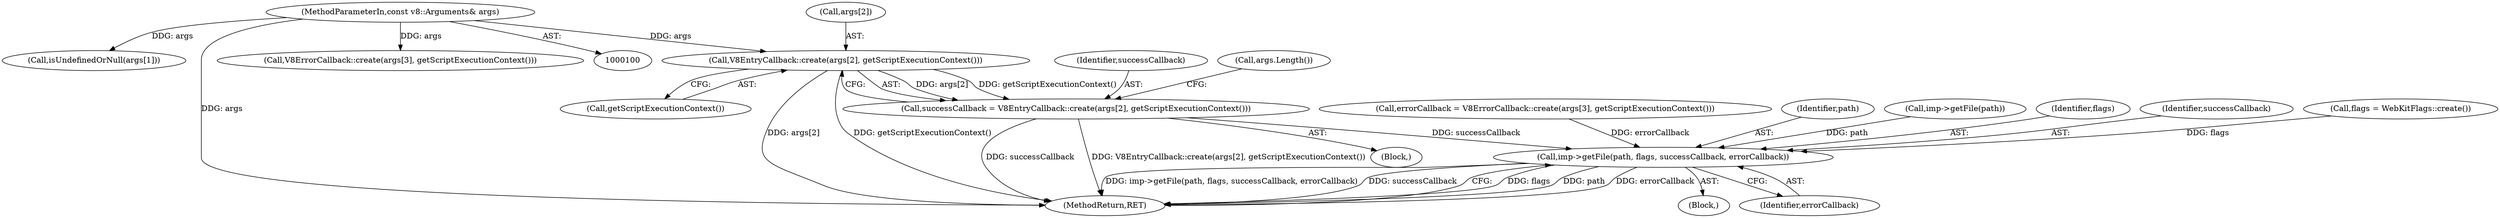 digraph "0_Chrome_e9372a1bfd3588a80fcf49aa07321f0971dd6091_51@API" {
"1000204" [label="(Call,V8EntryCallback::create(args[2], getScriptExecutionContext()))"];
"1000101" [label="(MethodParameterIn,const v8::Arguments& args)"];
"1000202" [label="(Call,successCallback = V8EntryCallback::create(args[2], getScriptExecutionContext()))"];
"1000235" [label="(Call,imp->getFile(path, flags, successCallback, errorCallback))"];
"1000205" [label="(Call,args[2])"];
"1000128" [label="(Call,isUndefinedOrNull(args[1]))"];
"1000101" [label="(MethodParameterIn,const v8::Arguments& args)"];
"1000228" [label="(Call,errorCallback = V8ErrorCallback::create(args[3], getScriptExecutionContext()))"];
"1000208" [label="(Call,getScriptExecutionContext())"];
"1000203" [label="(Identifier,successCallback)"];
"1000236" [label="(Identifier,path)"];
"1000122" [label="(Call,imp->getFile(path))"];
"1000237" [label="(Identifier,flags)"];
"1000202" [label="(Call,successCallback = V8EntryCallback::create(args[2], getScriptExecutionContext()))"];
"1000239" [label="(Identifier,errorCallback)"];
"1000235" [label="(Call,imp->getFile(path, flags, successCallback, errorCallback))"];
"1000213" [label="(Call,args.Length())"];
"1000240" [label="(MethodReturn,RET)"];
"1000204" [label="(Call,V8EntryCallback::create(args[2], getScriptExecutionContext()))"];
"1000238" [label="(Identifier,successCallback)"];
"1000230" [label="(Call,V8ErrorCallback::create(args[3], getScriptExecutionContext()))"];
"1000194" [label="(Block,)"];
"1000134" [label="(Call,flags = WebKitFlags::create())"];
"1000102" [label="(Block,)"];
"1000204" -> "1000202"  [label="AST: "];
"1000204" -> "1000208"  [label="CFG: "];
"1000205" -> "1000204"  [label="AST: "];
"1000208" -> "1000204"  [label="AST: "];
"1000202" -> "1000204"  [label="CFG: "];
"1000204" -> "1000240"  [label="DDG: args[2]"];
"1000204" -> "1000240"  [label="DDG: getScriptExecutionContext()"];
"1000204" -> "1000202"  [label="DDG: args[2]"];
"1000204" -> "1000202"  [label="DDG: getScriptExecutionContext()"];
"1000101" -> "1000204"  [label="DDG: args"];
"1000101" -> "1000100"  [label="AST: "];
"1000101" -> "1000240"  [label="DDG: args"];
"1000101" -> "1000128"  [label="DDG: args"];
"1000101" -> "1000230"  [label="DDG: args"];
"1000202" -> "1000194"  [label="AST: "];
"1000203" -> "1000202"  [label="AST: "];
"1000213" -> "1000202"  [label="CFG: "];
"1000202" -> "1000240"  [label="DDG: successCallback"];
"1000202" -> "1000240"  [label="DDG: V8EntryCallback::create(args[2], getScriptExecutionContext())"];
"1000202" -> "1000235"  [label="DDG: successCallback"];
"1000235" -> "1000102"  [label="AST: "];
"1000235" -> "1000239"  [label="CFG: "];
"1000236" -> "1000235"  [label="AST: "];
"1000237" -> "1000235"  [label="AST: "];
"1000238" -> "1000235"  [label="AST: "];
"1000239" -> "1000235"  [label="AST: "];
"1000240" -> "1000235"  [label="CFG: "];
"1000235" -> "1000240"  [label="DDG: flags"];
"1000235" -> "1000240"  [label="DDG: path"];
"1000235" -> "1000240"  [label="DDG: errorCallback"];
"1000235" -> "1000240"  [label="DDG: imp->getFile(path, flags, successCallback, errorCallback)"];
"1000235" -> "1000240"  [label="DDG: successCallback"];
"1000122" -> "1000235"  [label="DDG: path"];
"1000134" -> "1000235"  [label="DDG: flags"];
"1000228" -> "1000235"  [label="DDG: errorCallback"];
}
